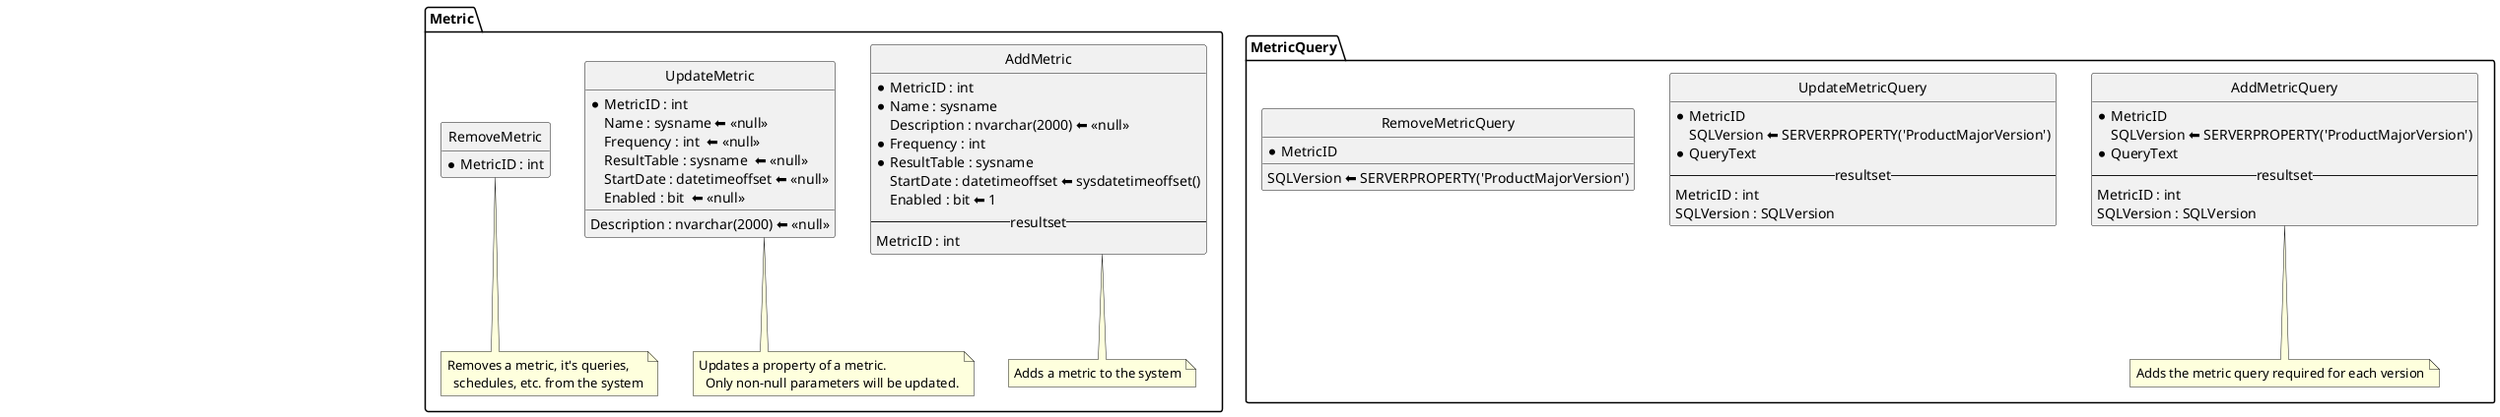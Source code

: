 @startuml

hide circle
hide empty members


' avoid problems with angled crows feet
skinparam linetype ortho



' stored procedures
class StoredProcedures << sp_container >>  {
--metric--
  AddMetricQuery(MetricID, SQLVersion, QueryText) : void
  UpdateMetricQuery(MetricID, SQLVersion, QueryText) : void
  RemoveMetricQuery(MetricID, SQLVersion) : void
  AddMetricQuery(MetricID, SQLVersion, QueryText) : void
  UpdateMetricQuery(MetricID, SQLVersion, QueryText) : void
  RemoveMetricQuery(MetricID, SQLVersion) : void
  CollectMetric(MetricID) : void
  
--collection--
    GetScheduled() 
    CollectMetrics()
}

' Metric
package "Metric" {
    class AddMetric {
        *MetricID : int
        *Name : sysname
        Description : nvarchar(2000) ⬅ <<null>>
        *Frequency : int 
        *ResultTable : sysname
        StartDate : datetimeoffset ⬅ sysdatetimeoffset()
        Enabled : bit ⬅ 1
        --resultset--
        MetricID : int
    }
    note bottom
        Adds a metric to the system
    end note

    class UpdateMetric {
        *MetricID : int
        Name : sysname ⬅ <<null>>
        Description : nvarchar(2000) ⬅ <<null>>
        Frequency : int  ⬅ <<null>>
        ResultTable : sysname  ⬅ <<null>>
        StartDate : datetimeoffset ⬅ <<null>>
        Enabled : bit  ⬅ <<null>>
    }
    note bottom
        Updates a property of a metric. 
          Only non-null parameters will be updated.
    end note

    class RemoveMetric {
        *MetricID : int
    }
    note bottom
        Removes a metric, it's queries, 
          schedules, etc. from the system
    end note
}

' MetricQuery
package "MetricQuery" {
    class AddMetricQuery {
        *MetricID 
        SQLVersion ⬅ SERVERPROPERTY('ProductMajorVersion')
        *QueryText
        --resultset--
        MetricID : int
        SQLVersion : SQLVersion
    }
    note bottom
        Adds the metric query required for each version
    end note

    class UpdateMetricQuery {
        *MetricID 
        SQLVersion ⬅ SERVERPROPERTY('ProductMajorVersion')
        *QueryText
        --resultset--
        MetricID : int
        SQLVersion : SQLVersion
    }
    class RemoveMetricQuery {
        *MetricID 
        SQLVersion ⬅ SERVERPROPERTY('ProductMajorVersion')
    }
}

hide StoredProcedures
@enduml